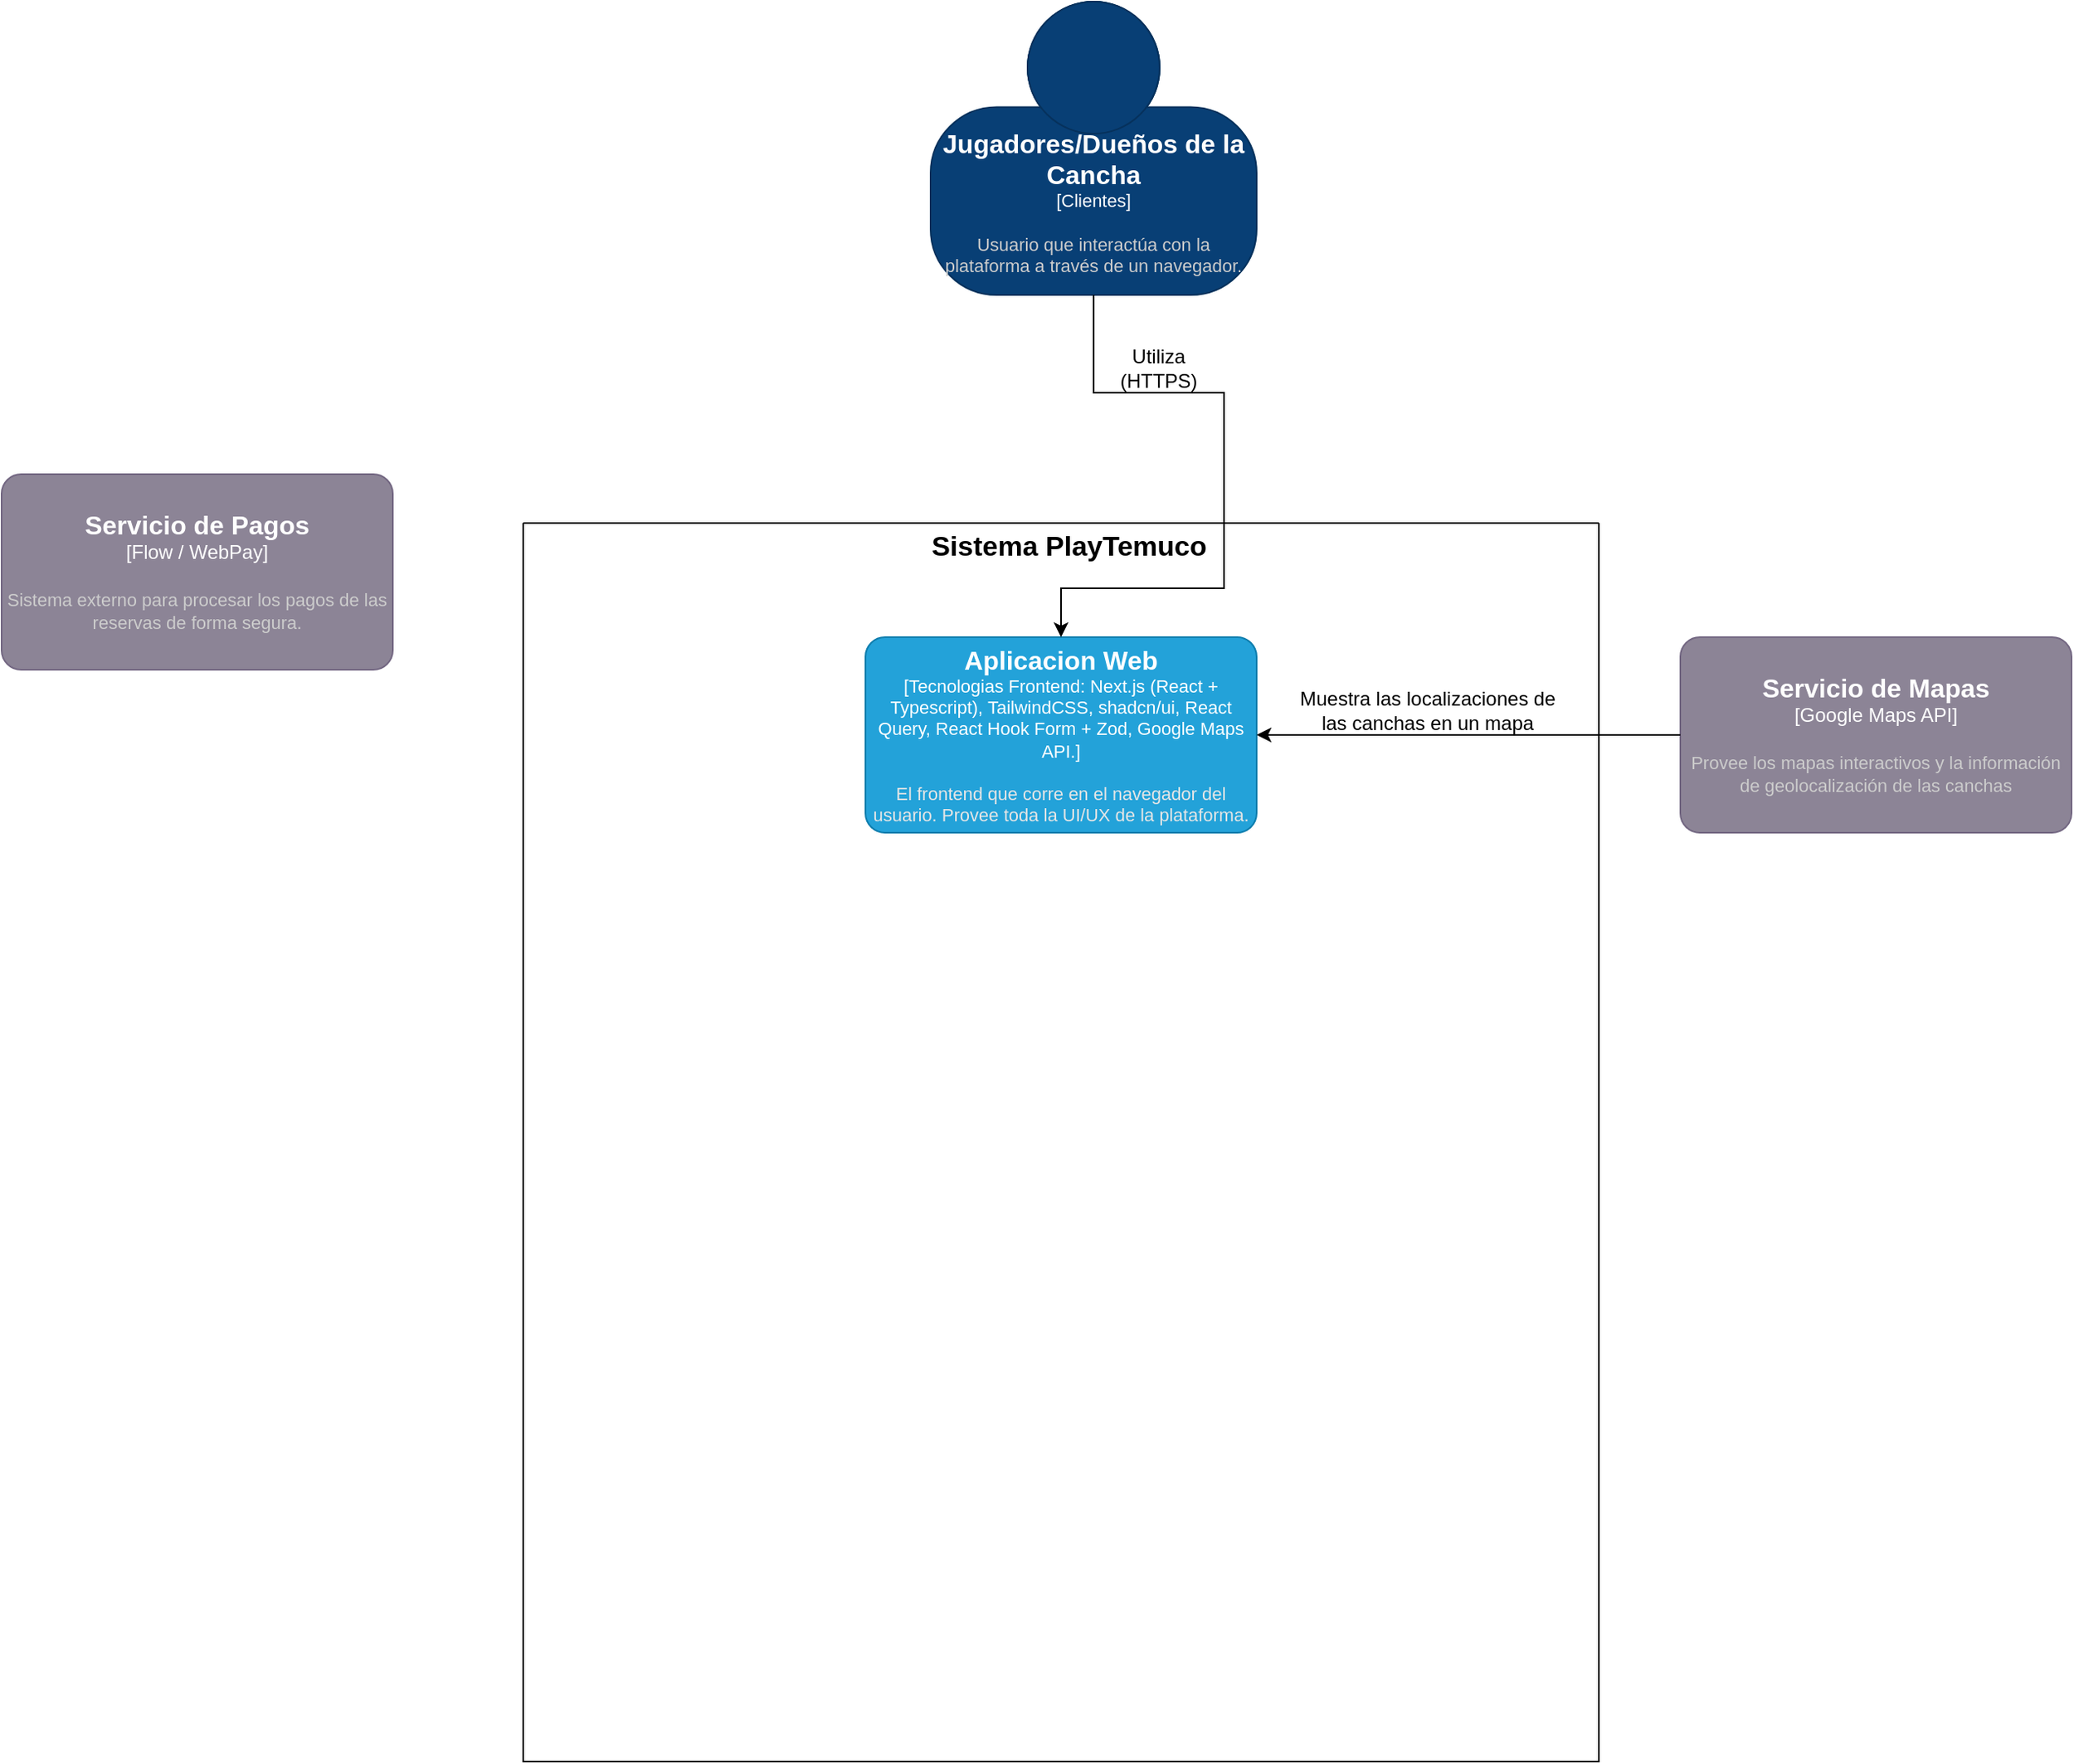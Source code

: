 <mxfile version="28.1.0">
  <diagram name="Página-1" id="yNtrUq_g8D0pvzZwIxcy">
    <mxGraphModel grid="1" page="1" gridSize="10" guides="1" tooltips="1" connect="1" arrows="1" fold="1" pageScale="1" pageWidth="827" pageHeight="1169" math="0" shadow="0">
      <root>
        <mxCell id="0" />
        <mxCell id="1" parent="0" />
        <mxCell id="hfvlFV7jpzGiQFUbrp5R-7" value="" style="swimlane;startSize=0;" vertex="1" parent="1">
          <mxGeometry x="460" y="-190" width="660" height="760" as="geometry" />
        </mxCell>
        <mxCell id="rLZH8Nn4CCLPOPYhZAGx-91" value="Sistema PlayTemuco" style="text;html=1;align=center;verticalAlign=middle;whiteSpace=wrap;rounded=0;fontSize=17;fontStyle=1" vertex="1" parent="hfvlFV7jpzGiQFUbrp5R-7">
          <mxGeometry x="230" width="210" height="30" as="geometry" />
        </mxCell>
        <object placeholders="1" c4Name="Aplicacion Web" c4Type="Tecnologias Frontend" c4Technology="Next.js (React + Typescript), TailwindCSS, shadcn/ui, React Query, React Hook Form + Zod, Google Maps API." c4Description="El frontend que corre en el navegador del usuario. Provee toda la UI/UX de la plataforma." label="&lt;font style=&quot;font-size: 16px&quot;&gt;&lt;b&gt;%c4Name%&lt;/b&gt;&lt;/font&gt;&lt;div&gt;[%c4Type%: %c4Technology%]&lt;/div&gt;&lt;br&gt;&lt;div&gt;&lt;font style=&quot;font-size: 11px&quot;&gt;&lt;font color=&quot;#E6E6E6&quot;&gt;%c4Description%&lt;/font&gt;&lt;/div&gt;" id="hfvlFV7jpzGiQFUbrp5R-17">
          <mxCell style="rounded=1;whiteSpace=wrap;html=1;fontSize=11;labelBackgroundColor=none;fillColor=#23A2D9;fontColor=#ffffff;align=center;arcSize=10;strokeColor=#0E7DAD;metaEdit=1;resizable=0;points=[[0.25,0,0],[0.5,0,0],[0.75,0,0],[1,0.25,0],[1,0.5,0],[1,0.75,0],[0.75,1,0],[0.5,1,0],[0.25,1,0],[0,0.75,0],[0,0.5,0],[0,0.25,0]];" vertex="1" parent="hfvlFV7jpzGiQFUbrp5R-7">
            <mxGeometry x="210" y="70" width="240" height="120" as="geometry" />
          </mxCell>
        </object>
        <mxCell id="hfvlFV7jpzGiQFUbrp5R-23" value="Muestra las localizaciones de las canchas en un mapa" style="text;html=1;align=center;verticalAlign=middle;whiteSpace=wrap;rounded=0;" vertex="1" parent="hfvlFV7jpzGiQFUbrp5R-7">
          <mxGeometry x="470" y="100" width="170" height="30" as="geometry" />
        </mxCell>
        <object placeholders="1" c4Name="Jugadores/Dueños de la Cancha" c4Type="Clientes" c4Description="Usuario que interactúa con la plataforma a través de un navegador." label="&lt;font style=&quot;font-size: 16px&quot;&gt;&lt;b&gt;%c4Name%&lt;/b&gt;&lt;/font&gt;&lt;div&gt;[%c4Type%]&lt;/div&gt;&lt;br&gt;&lt;div&gt;&lt;font style=&quot;font-size: 11px&quot;&gt;&lt;font color=&quot;#cccccc&quot;&gt;%c4Description%&lt;/font&gt;&lt;/div&gt;" id="hfvlFV7jpzGiQFUbrp5R-14">
          <mxCell style="html=1;fontSize=11;dashed=0;whiteSpace=wrap;fillColor=#083F75;strokeColor=#06315C;fontColor=#ffffff;shape=mxgraph.c4.person2;align=center;metaEdit=1;points=[[0.5,0,0],[1,0.5,0],[1,0.75,0],[0.75,1,0],[0.5,1,0],[0.25,1,0],[0,0.75,0],[0,0.5,0]];resizable=0;" vertex="1" parent="1">
            <mxGeometry x="710" y="-510" width="200" height="180" as="geometry" />
          </mxCell>
        </object>
        <object placeholders="1" c4Name="Servicio de Mapas" c4Type="Google Maps API" c4Description="Provee los mapas interactivos y la información de geolocalización de las canchas" label="&lt;font style=&quot;font-size: 16px&quot;&gt;&lt;b&gt;%c4Name%&lt;/b&gt;&lt;/font&gt;&lt;div&gt;[%c4Type%]&lt;/div&gt;&lt;br&gt;&lt;div&gt;&lt;font style=&quot;font-size: 11px&quot;&gt;&lt;font color=&quot;#cccccc&quot;&gt;%c4Description%&lt;/font&gt;&lt;/div&gt;" id="hfvlFV7jpzGiQFUbrp5R-18">
          <mxCell style="rounded=1;whiteSpace=wrap;html=1;labelBackgroundColor=none;fillColor=#8C8496;fontColor=#ffffff;align=center;arcSize=10;strokeColor=#736782;metaEdit=1;resizable=0;points=[[0.25,0,0],[0.5,0,0],[0.75,0,0],[1,0.25,0],[1,0.5,0],[1,0.75,0],[0.75,1,0],[0.5,1,0],[0.25,1,0],[0,0.75,0],[0,0.5,0],[0,0.25,0]];" vertex="1" parent="1">
            <mxGeometry x="1170" y="-120" width="240" height="120" as="geometry" />
          </mxCell>
        </object>
        <object placeholders="1" c4Name="Servicio de Pagos" c4Type="Flow / WebPay" c4Description="Sistema externo para procesar los pagos de las reservas de forma segura." label="&lt;font style=&quot;font-size: 16px&quot;&gt;&lt;b&gt;%c4Name%&lt;/b&gt;&lt;/font&gt;&lt;div&gt;[%c4Type%]&lt;/div&gt;&lt;br&gt;&lt;div&gt;&lt;font style=&quot;font-size: 11px&quot;&gt;&lt;font color=&quot;#cccccc&quot;&gt;%c4Description%&lt;/font&gt;&lt;/div&gt;" id="hfvlFV7jpzGiQFUbrp5R-19">
          <mxCell style="rounded=1;whiteSpace=wrap;html=1;labelBackgroundColor=none;fillColor=#8C8496;fontColor=#ffffff;align=center;arcSize=10;strokeColor=#736782;metaEdit=1;resizable=0;points=[[0.25,0,0],[0.5,0,0],[0.75,0,0],[1,0.25,0],[1,0.5,0],[1,0.75,0],[0.75,1,0],[0.5,1,0],[0.25,1,0],[0,0.75,0],[0,0.5,0],[0,0.25,0]];" vertex="1" parent="1">
            <mxGeometry x="140" y="-220" width="240" height="120" as="geometry" />
          </mxCell>
        </object>
        <mxCell id="hfvlFV7jpzGiQFUbrp5R-20" style="edgeStyle=orthogonalEdgeStyle;rounded=0;orthogonalLoop=1;jettySize=auto;html=1;entryX=0.5;entryY=0;entryDx=0;entryDy=0;entryPerimeter=0;exitX=0.5;exitY=1;exitDx=0;exitDy=0;exitPerimeter=0;" edge="1" parent="1" source="hfvlFV7jpzGiQFUbrp5R-14" target="hfvlFV7jpzGiQFUbrp5R-17">
          <mxGeometry relative="1" as="geometry">
            <mxPoint x="780" y="-290" as="sourcePoint" />
            <Array as="points">
              <mxPoint x="810" y="-270" />
              <mxPoint x="890" y="-270" />
              <mxPoint x="890" y="-150" />
              <mxPoint x="790" y="-150" />
            </Array>
          </mxGeometry>
        </mxCell>
        <mxCell id="hfvlFV7jpzGiQFUbrp5R-21" style="edgeStyle=orthogonalEdgeStyle;rounded=0;orthogonalLoop=1;jettySize=auto;html=1;entryX=1;entryY=0.5;entryDx=0;entryDy=0;entryPerimeter=0;" edge="1" parent="1" source="hfvlFV7jpzGiQFUbrp5R-18" target="hfvlFV7jpzGiQFUbrp5R-17">
          <mxGeometry relative="1" as="geometry" />
        </mxCell>
        <mxCell id="hfvlFV7jpzGiQFUbrp5R-22" value="Utiliza (HTTPS)" style="text;html=1;align=center;verticalAlign=middle;whiteSpace=wrap;rounded=0;" vertex="1" parent="1">
          <mxGeometry x="820" y="-300" width="60" height="30" as="geometry" />
        </mxCell>
      </root>
    </mxGraphModel>
  </diagram>
</mxfile>
